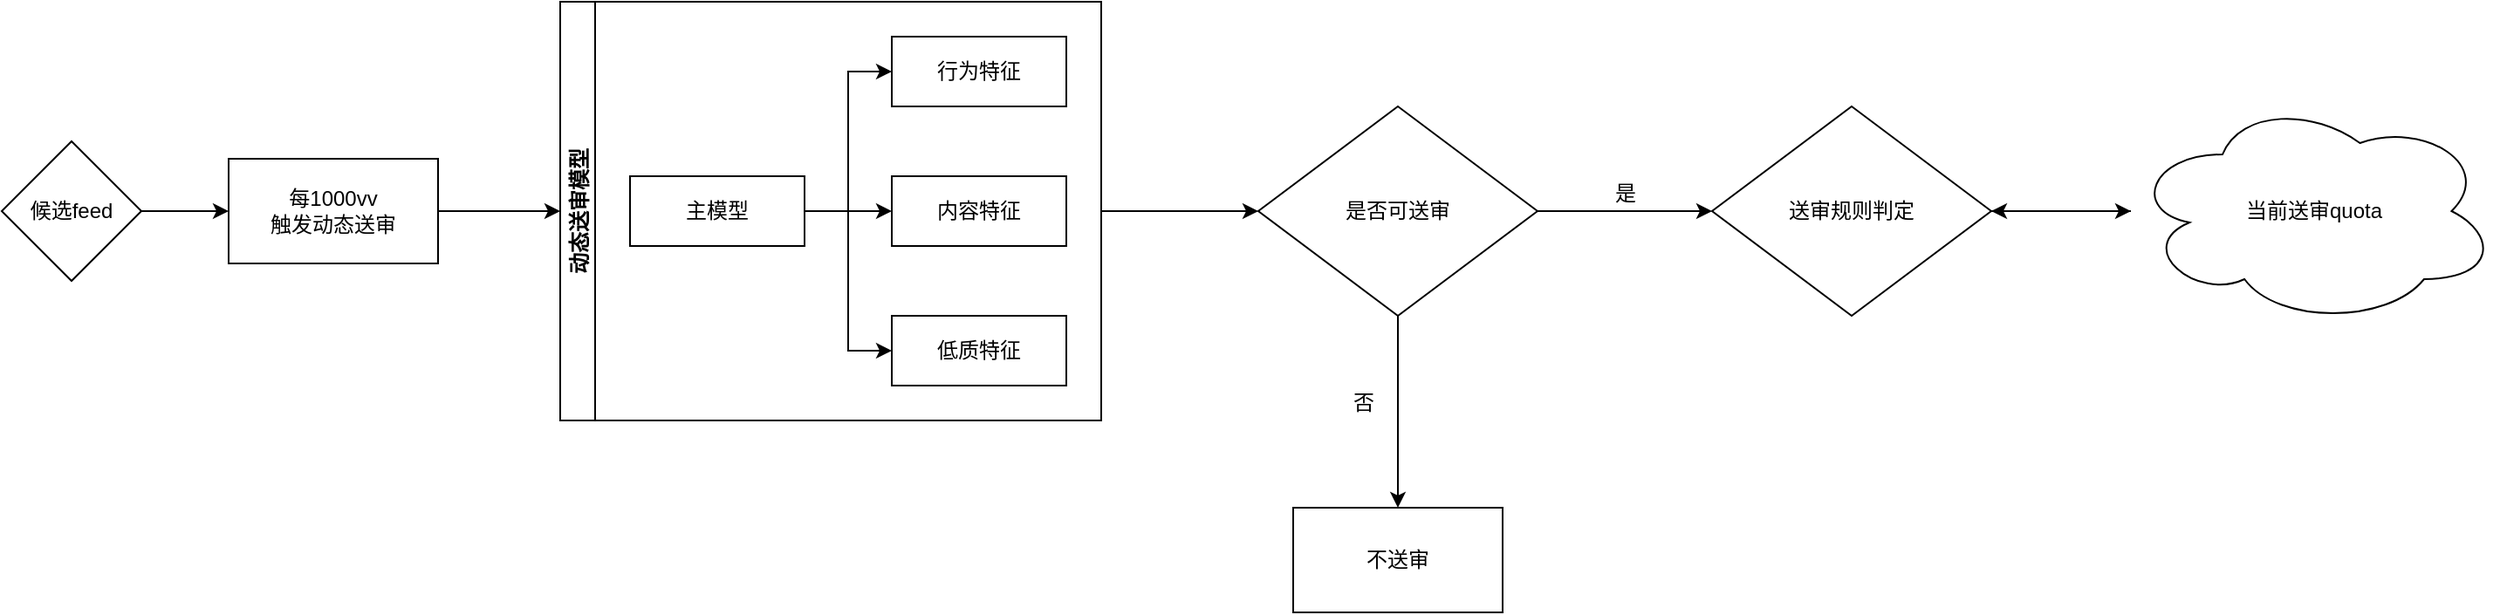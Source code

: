 <mxfile version="20.2.7" type="github">
  <diagram id="vV0CVoXvGQLhpZZ3DmrQ" name="Page-1">
    <mxGraphModel dx="1820" dy="1621" grid="1" gridSize="10" guides="1" tooltips="1" connect="1" arrows="1" fold="1" page="1" pageScale="1" pageWidth="850" pageHeight="1100" math="0" shadow="0">
      <root>
        <mxCell id="0" />
        <mxCell id="1" parent="0" />
        <mxCell id="FDAyvnMps7sxtgWpFKgP-49" value="" style="edgeStyle=orthogonalEdgeStyle;rounded=0;orthogonalLoop=1;jettySize=auto;html=1;" edge="1" parent="1" source="FDAyvnMps7sxtgWpFKgP-45" target="FDAyvnMps7sxtgWpFKgP-48">
          <mxGeometry relative="1" as="geometry" />
        </mxCell>
        <mxCell id="FDAyvnMps7sxtgWpFKgP-45" value="候选feed" style="rhombus;whiteSpace=wrap;html=1;fillColor=default;" vertex="1" parent="1">
          <mxGeometry x="-50" y="-500" width="80" height="80" as="geometry" />
        </mxCell>
        <mxCell id="FDAyvnMps7sxtgWpFKgP-64" value="" style="edgeStyle=orthogonalEdgeStyle;rounded=0;orthogonalLoop=1;jettySize=auto;html=1;entryX=0;entryY=0.5;entryDx=0;entryDy=0;" edge="1" parent="1" source="FDAyvnMps7sxtgWpFKgP-48" target="FDAyvnMps7sxtgWpFKgP-55">
          <mxGeometry relative="1" as="geometry" />
        </mxCell>
        <mxCell id="FDAyvnMps7sxtgWpFKgP-48" value="每1000vv&lt;br&gt;触发动态送审" style="whiteSpace=wrap;html=1;" vertex="1" parent="1">
          <mxGeometry x="80" y="-490" width="120" height="60" as="geometry" />
        </mxCell>
        <mxCell id="FDAyvnMps7sxtgWpFKgP-69" value="" style="edgeStyle=orthogonalEdgeStyle;rounded=0;orthogonalLoop=1;jettySize=auto;html=1;entryX=0;entryY=0.5;entryDx=0;entryDy=0;" edge="1" parent="1" source="FDAyvnMps7sxtgWpFKgP-55" target="FDAyvnMps7sxtgWpFKgP-111">
          <mxGeometry relative="1" as="geometry">
            <mxPoint x="775" y="-460" as="targetPoint" />
          </mxGeometry>
        </mxCell>
        <mxCell id="FDAyvnMps7sxtgWpFKgP-55" value="动态送审模型" style="swimlane;startSize=20;horizontal=0;childLayout=treeLayout;horizontalTree=1;resizable=0;containerType=tree;fillColor=default;" vertex="1" parent="1">
          <mxGeometry x="270" y="-580" width="310" height="240" as="geometry" />
        </mxCell>
        <mxCell id="FDAyvnMps7sxtgWpFKgP-56" value="主模型" style="whiteSpace=wrap;html=1;fillColor=default;" vertex="1" parent="FDAyvnMps7sxtgWpFKgP-55">
          <mxGeometry x="40" y="100" width="100" height="40" as="geometry" />
        </mxCell>
        <mxCell id="FDAyvnMps7sxtgWpFKgP-57" value="行为特征" style="whiteSpace=wrap;html=1;fillColor=default;" vertex="1" parent="FDAyvnMps7sxtgWpFKgP-55">
          <mxGeometry x="190" y="20" width="100" height="40" as="geometry" />
        </mxCell>
        <mxCell id="FDAyvnMps7sxtgWpFKgP-58" value="" style="edgeStyle=elbowEdgeStyle;elbow=horizontal;html=1;rounded=0;" edge="1" parent="FDAyvnMps7sxtgWpFKgP-55" source="FDAyvnMps7sxtgWpFKgP-56" target="FDAyvnMps7sxtgWpFKgP-57">
          <mxGeometry relative="1" as="geometry" />
        </mxCell>
        <mxCell id="FDAyvnMps7sxtgWpFKgP-59" value="内容特征" style="whiteSpace=wrap;html=1;fillColor=default;" vertex="1" parent="FDAyvnMps7sxtgWpFKgP-55">
          <mxGeometry x="190" y="100" width="100" height="40" as="geometry" />
        </mxCell>
        <mxCell id="FDAyvnMps7sxtgWpFKgP-60" value="" style="edgeStyle=elbowEdgeStyle;elbow=horizontal;html=1;rounded=0;" edge="1" parent="FDAyvnMps7sxtgWpFKgP-55" source="FDAyvnMps7sxtgWpFKgP-56" target="FDAyvnMps7sxtgWpFKgP-59">
          <mxGeometry relative="1" as="geometry" />
        </mxCell>
        <mxCell id="FDAyvnMps7sxtgWpFKgP-65" value="" style="edgeStyle=elbowEdgeStyle;elbow=horizontal;html=1;rounded=0;" edge="1" target="FDAyvnMps7sxtgWpFKgP-66" source="FDAyvnMps7sxtgWpFKgP-56" parent="FDAyvnMps7sxtgWpFKgP-55">
          <mxGeometry relative="1" as="geometry">
            <mxPoint x="410" y="-540" as="sourcePoint" />
          </mxGeometry>
        </mxCell>
        <mxCell id="FDAyvnMps7sxtgWpFKgP-66" value="低质特征" style="whiteSpace=wrap;html=1;fillColor=default;" vertex="1" parent="FDAyvnMps7sxtgWpFKgP-55">
          <mxGeometry x="190" y="180" width="100" height="40" as="geometry" />
        </mxCell>
        <mxCell id="FDAyvnMps7sxtgWpFKgP-116" value="" style="edgeStyle=orthogonalEdgeStyle;rounded=0;orthogonalLoop=1;jettySize=auto;html=1;strokeColor=#000000;" edge="1" parent="1" source="FDAyvnMps7sxtgWpFKgP-111">
          <mxGeometry relative="1" as="geometry">
            <mxPoint x="930" y="-460" as="targetPoint" />
          </mxGeometry>
        </mxCell>
        <mxCell id="FDAyvnMps7sxtgWpFKgP-125" value="" style="edgeStyle=orthogonalEdgeStyle;rounded=0;orthogonalLoop=1;jettySize=auto;html=1;strokeColor=#000000;" edge="1" parent="1" source="FDAyvnMps7sxtgWpFKgP-111" target="FDAyvnMps7sxtgWpFKgP-124">
          <mxGeometry relative="1" as="geometry" />
        </mxCell>
        <mxCell id="FDAyvnMps7sxtgWpFKgP-111" value="是否可送审" style="rhombus;whiteSpace=wrap;html=1;" vertex="1" parent="1">
          <mxGeometry x="670" y="-520" width="160" height="120" as="geometry" />
        </mxCell>
        <mxCell id="FDAyvnMps7sxtgWpFKgP-117" value="是" style="text;html=1;align=center;verticalAlign=middle;resizable=0;points=[];autosize=1;strokeColor=none;fillColor=none;" vertex="1" parent="1">
          <mxGeometry x="860" y="-485" width="40" height="30" as="geometry" />
        </mxCell>
        <mxCell id="FDAyvnMps7sxtgWpFKgP-133" value="" style="edgeStyle=none;rounded=0;orthogonalLoop=1;jettySize=auto;html=1;strokeColor=#000000;" edge="1" parent="1" source="FDAyvnMps7sxtgWpFKgP-121" target="FDAyvnMps7sxtgWpFKgP-127">
          <mxGeometry relative="1" as="geometry" />
        </mxCell>
        <mxCell id="FDAyvnMps7sxtgWpFKgP-121" value="送审规则判定" style="rhombus;whiteSpace=wrap;html=1;" vertex="1" parent="1">
          <mxGeometry x="930" y="-520" width="160" height="120" as="geometry" />
        </mxCell>
        <mxCell id="FDAyvnMps7sxtgWpFKgP-124" value="不送审" style="whiteSpace=wrap;html=1;" vertex="1" parent="1">
          <mxGeometry x="690" y="-290" width="120" height="60" as="geometry" />
        </mxCell>
        <mxCell id="FDAyvnMps7sxtgWpFKgP-126" value="否" style="text;html=1;align=center;verticalAlign=middle;resizable=0;points=[];autosize=1;strokeColor=none;fillColor=none;" vertex="1" parent="1">
          <mxGeometry x="710" y="-365" width="40" height="30" as="geometry" />
        </mxCell>
        <mxCell id="FDAyvnMps7sxtgWpFKgP-130" value="" style="rounded=0;orthogonalLoop=1;jettySize=auto;html=1;strokeColor=#000000;entryX=1;entryY=0.5;entryDx=0;entryDy=0;" edge="1" parent="1" source="FDAyvnMps7sxtgWpFKgP-121" target="FDAyvnMps7sxtgWpFKgP-121">
          <mxGeometry relative="1" as="geometry">
            <Array as="points">
              <mxPoint x="1090" y="-460" />
            </Array>
          </mxGeometry>
        </mxCell>
        <mxCell id="FDAyvnMps7sxtgWpFKgP-132" value="" style="edgeStyle=none;rounded=0;orthogonalLoop=1;jettySize=auto;html=1;strokeColor=#000000;" edge="1" parent="1" source="FDAyvnMps7sxtgWpFKgP-127" target="FDAyvnMps7sxtgWpFKgP-121">
          <mxGeometry relative="1" as="geometry" />
        </mxCell>
        <mxCell id="FDAyvnMps7sxtgWpFKgP-127" value="当前送审quota" style="ellipse;shape=cloud;whiteSpace=wrap;html=1;fillColor=default;" vertex="1" parent="1">
          <mxGeometry x="1170" y="-525" width="210" height="130" as="geometry" />
        </mxCell>
      </root>
    </mxGraphModel>
  </diagram>
</mxfile>
